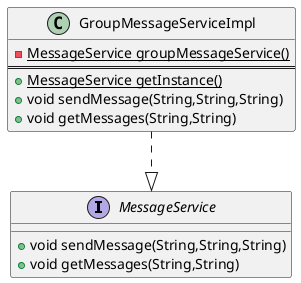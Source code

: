@startuml
'https://plantuml.com/class-diagram

interface MessageService{
+void sendMessage(String,String,String)
+void getMessages(String,String)
}

class GroupMessageServiceImpl {
-{static} MessageService groupMessageService()
==
+{static} MessageService getInstance()
+void sendMessage(String,String,String)
+void getMessages(String,String)
}

GroupMessageServiceImpl ..|> MessageService
@enduml